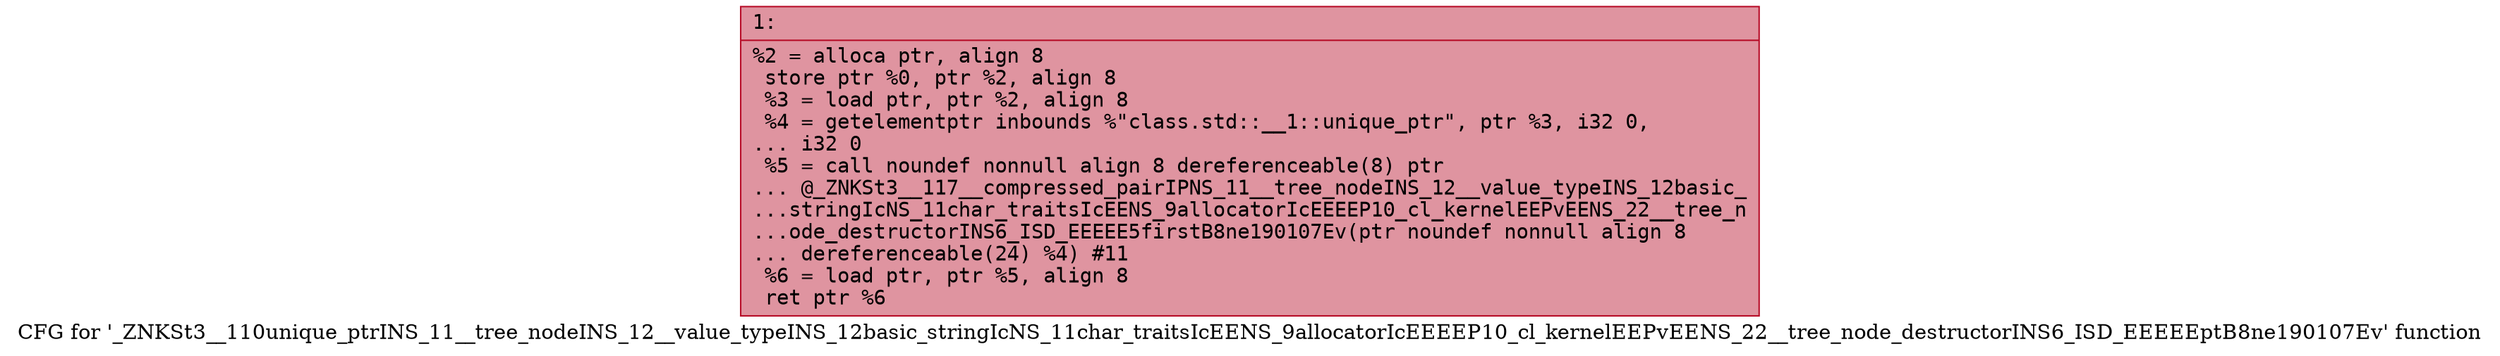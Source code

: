 digraph "CFG for '_ZNKSt3__110unique_ptrINS_11__tree_nodeINS_12__value_typeINS_12basic_stringIcNS_11char_traitsIcEENS_9allocatorIcEEEEP10_cl_kernelEEPvEENS_22__tree_node_destructorINS6_ISD_EEEEEptB8ne190107Ev' function" {
	label="CFG for '_ZNKSt3__110unique_ptrINS_11__tree_nodeINS_12__value_typeINS_12basic_stringIcNS_11char_traitsIcEENS_9allocatorIcEEEEP10_cl_kernelEEPvEENS_22__tree_node_destructorINS6_ISD_EEEEEptB8ne190107Ev' function";

	Node0x60000139def0 [shape=record,color="#b70d28ff", style=filled, fillcolor="#b70d2870" fontname="Courier",label="{1:\l|  %2 = alloca ptr, align 8\l  store ptr %0, ptr %2, align 8\l  %3 = load ptr, ptr %2, align 8\l  %4 = getelementptr inbounds %\"class.std::__1::unique_ptr\", ptr %3, i32 0,\l... i32 0\l  %5 = call noundef nonnull align 8 dereferenceable(8) ptr\l... @_ZNKSt3__117__compressed_pairIPNS_11__tree_nodeINS_12__value_typeINS_12basic_\l...stringIcNS_11char_traitsIcEENS_9allocatorIcEEEEP10_cl_kernelEEPvEENS_22__tree_n\l...ode_destructorINS6_ISD_EEEEE5firstB8ne190107Ev(ptr noundef nonnull align 8\l... dereferenceable(24) %4) #11\l  %6 = load ptr, ptr %5, align 8\l  ret ptr %6\l}"];
}
